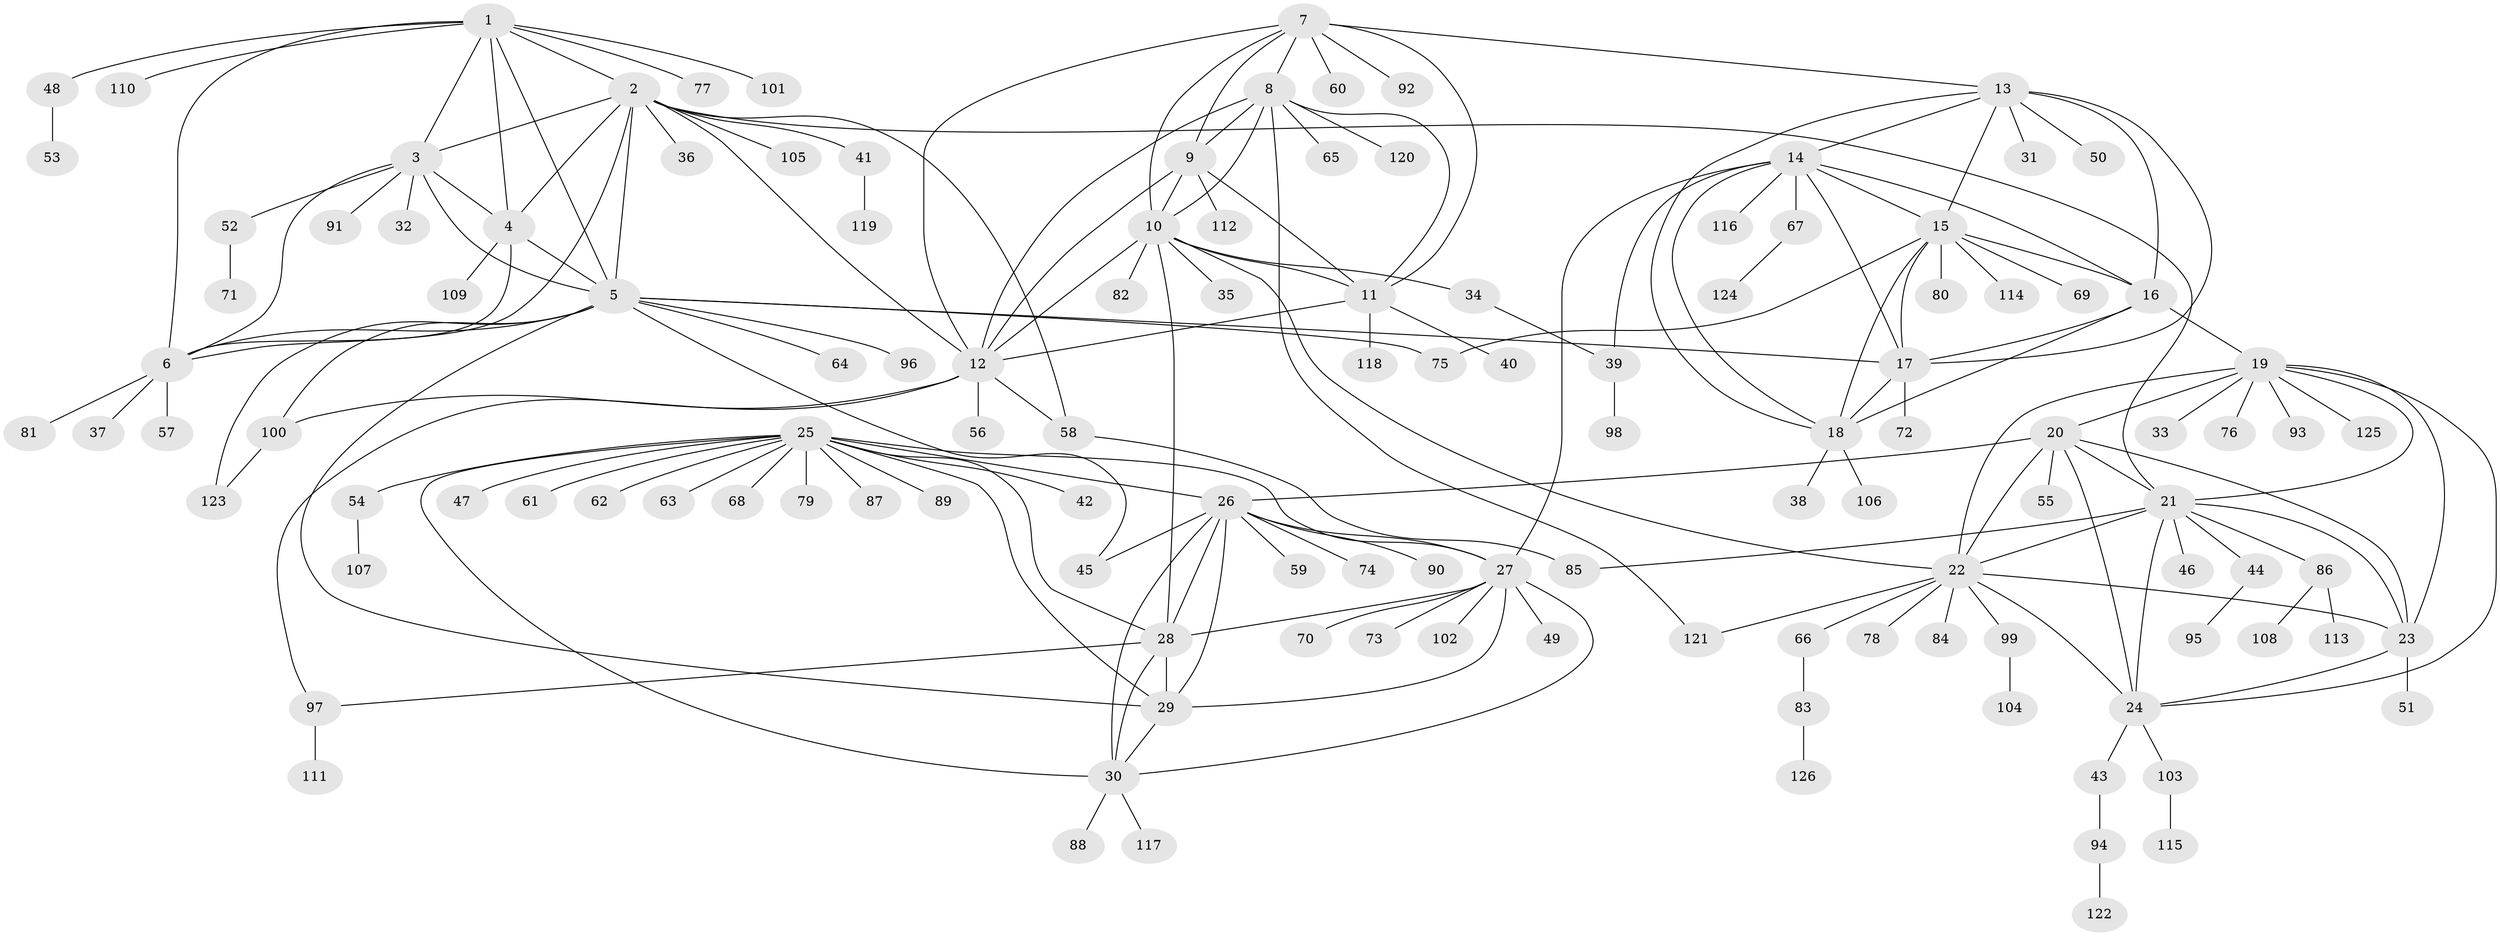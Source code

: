 // Generated by graph-tools (version 1.1) at 2025/26/03/09/25 03:26:49]
// undirected, 126 vertices, 190 edges
graph export_dot {
graph [start="1"]
  node [color=gray90,style=filled];
  1;
  2;
  3;
  4;
  5;
  6;
  7;
  8;
  9;
  10;
  11;
  12;
  13;
  14;
  15;
  16;
  17;
  18;
  19;
  20;
  21;
  22;
  23;
  24;
  25;
  26;
  27;
  28;
  29;
  30;
  31;
  32;
  33;
  34;
  35;
  36;
  37;
  38;
  39;
  40;
  41;
  42;
  43;
  44;
  45;
  46;
  47;
  48;
  49;
  50;
  51;
  52;
  53;
  54;
  55;
  56;
  57;
  58;
  59;
  60;
  61;
  62;
  63;
  64;
  65;
  66;
  67;
  68;
  69;
  70;
  71;
  72;
  73;
  74;
  75;
  76;
  77;
  78;
  79;
  80;
  81;
  82;
  83;
  84;
  85;
  86;
  87;
  88;
  89;
  90;
  91;
  92;
  93;
  94;
  95;
  96;
  97;
  98;
  99;
  100;
  101;
  102;
  103;
  104;
  105;
  106;
  107;
  108;
  109;
  110;
  111;
  112;
  113;
  114;
  115;
  116;
  117;
  118;
  119;
  120;
  121;
  122;
  123;
  124;
  125;
  126;
  1 -- 2;
  1 -- 3;
  1 -- 4;
  1 -- 5;
  1 -- 6;
  1 -- 48;
  1 -- 77;
  1 -- 101;
  1 -- 110;
  2 -- 3;
  2 -- 4;
  2 -- 5;
  2 -- 6;
  2 -- 12;
  2 -- 21;
  2 -- 36;
  2 -- 41;
  2 -- 58;
  2 -- 105;
  3 -- 4;
  3 -- 5;
  3 -- 6;
  3 -- 32;
  3 -- 52;
  3 -- 91;
  4 -- 5;
  4 -- 6;
  4 -- 109;
  5 -- 6;
  5 -- 17;
  5 -- 29;
  5 -- 45;
  5 -- 64;
  5 -- 75;
  5 -- 96;
  5 -- 100;
  5 -- 123;
  6 -- 37;
  6 -- 57;
  6 -- 81;
  7 -- 8;
  7 -- 9;
  7 -- 10;
  7 -- 11;
  7 -- 12;
  7 -- 13;
  7 -- 60;
  7 -- 92;
  8 -- 9;
  8 -- 10;
  8 -- 11;
  8 -- 12;
  8 -- 65;
  8 -- 120;
  8 -- 121;
  9 -- 10;
  9 -- 11;
  9 -- 12;
  9 -- 112;
  10 -- 11;
  10 -- 12;
  10 -- 22;
  10 -- 28;
  10 -- 34;
  10 -- 35;
  10 -- 82;
  11 -- 12;
  11 -- 40;
  11 -- 118;
  12 -- 56;
  12 -- 58;
  12 -- 97;
  12 -- 100;
  13 -- 14;
  13 -- 15;
  13 -- 16;
  13 -- 17;
  13 -- 18;
  13 -- 31;
  13 -- 50;
  14 -- 15;
  14 -- 16;
  14 -- 17;
  14 -- 18;
  14 -- 27;
  14 -- 39;
  14 -- 67;
  14 -- 116;
  15 -- 16;
  15 -- 17;
  15 -- 18;
  15 -- 69;
  15 -- 75;
  15 -- 80;
  15 -- 114;
  16 -- 17;
  16 -- 18;
  16 -- 19;
  17 -- 18;
  17 -- 72;
  18 -- 38;
  18 -- 106;
  19 -- 20;
  19 -- 21;
  19 -- 22;
  19 -- 23;
  19 -- 24;
  19 -- 33;
  19 -- 76;
  19 -- 93;
  19 -- 125;
  20 -- 21;
  20 -- 22;
  20 -- 23;
  20 -- 24;
  20 -- 26;
  20 -- 55;
  21 -- 22;
  21 -- 23;
  21 -- 24;
  21 -- 44;
  21 -- 46;
  21 -- 85;
  21 -- 86;
  22 -- 23;
  22 -- 24;
  22 -- 66;
  22 -- 78;
  22 -- 84;
  22 -- 99;
  22 -- 121;
  23 -- 24;
  23 -- 51;
  24 -- 43;
  24 -- 103;
  25 -- 26;
  25 -- 27;
  25 -- 28;
  25 -- 29;
  25 -- 30;
  25 -- 42;
  25 -- 47;
  25 -- 54;
  25 -- 61;
  25 -- 62;
  25 -- 63;
  25 -- 68;
  25 -- 79;
  25 -- 87;
  25 -- 89;
  26 -- 27;
  26 -- 28;
  26 -- 29;
  26 -- 30;
  26 -- 45;
  26 -- 59;
  26 -- 74;
  26 -- 90;
  27 -- 28;
  27 -- 29;
  27 -- 30;
  27 -- 49;
  27 -- 70;
  27 -- 73;
  27 -- 102;
  28 -- 29;
  28 -- 30;
  28 -- 97;
  29 -- 30;
  30 -- 88;
  30 -- 117;
  34 -- 39;
  39 -- 98;
  41 -- 119;
  43 -- 94;
  44 -- 95;
  48 -- 53;
  52 -- 71;
  54 -- 107;
  58 -- 85;
  66 -- 83;
  67 -- 124;
  83 -- 126;
  86 -- 108;
  86 -- 113;
  94 -- 122;
  97 -- 111;
  99 -- 104;
  100 -- 123;
  103 -- 115;
}
